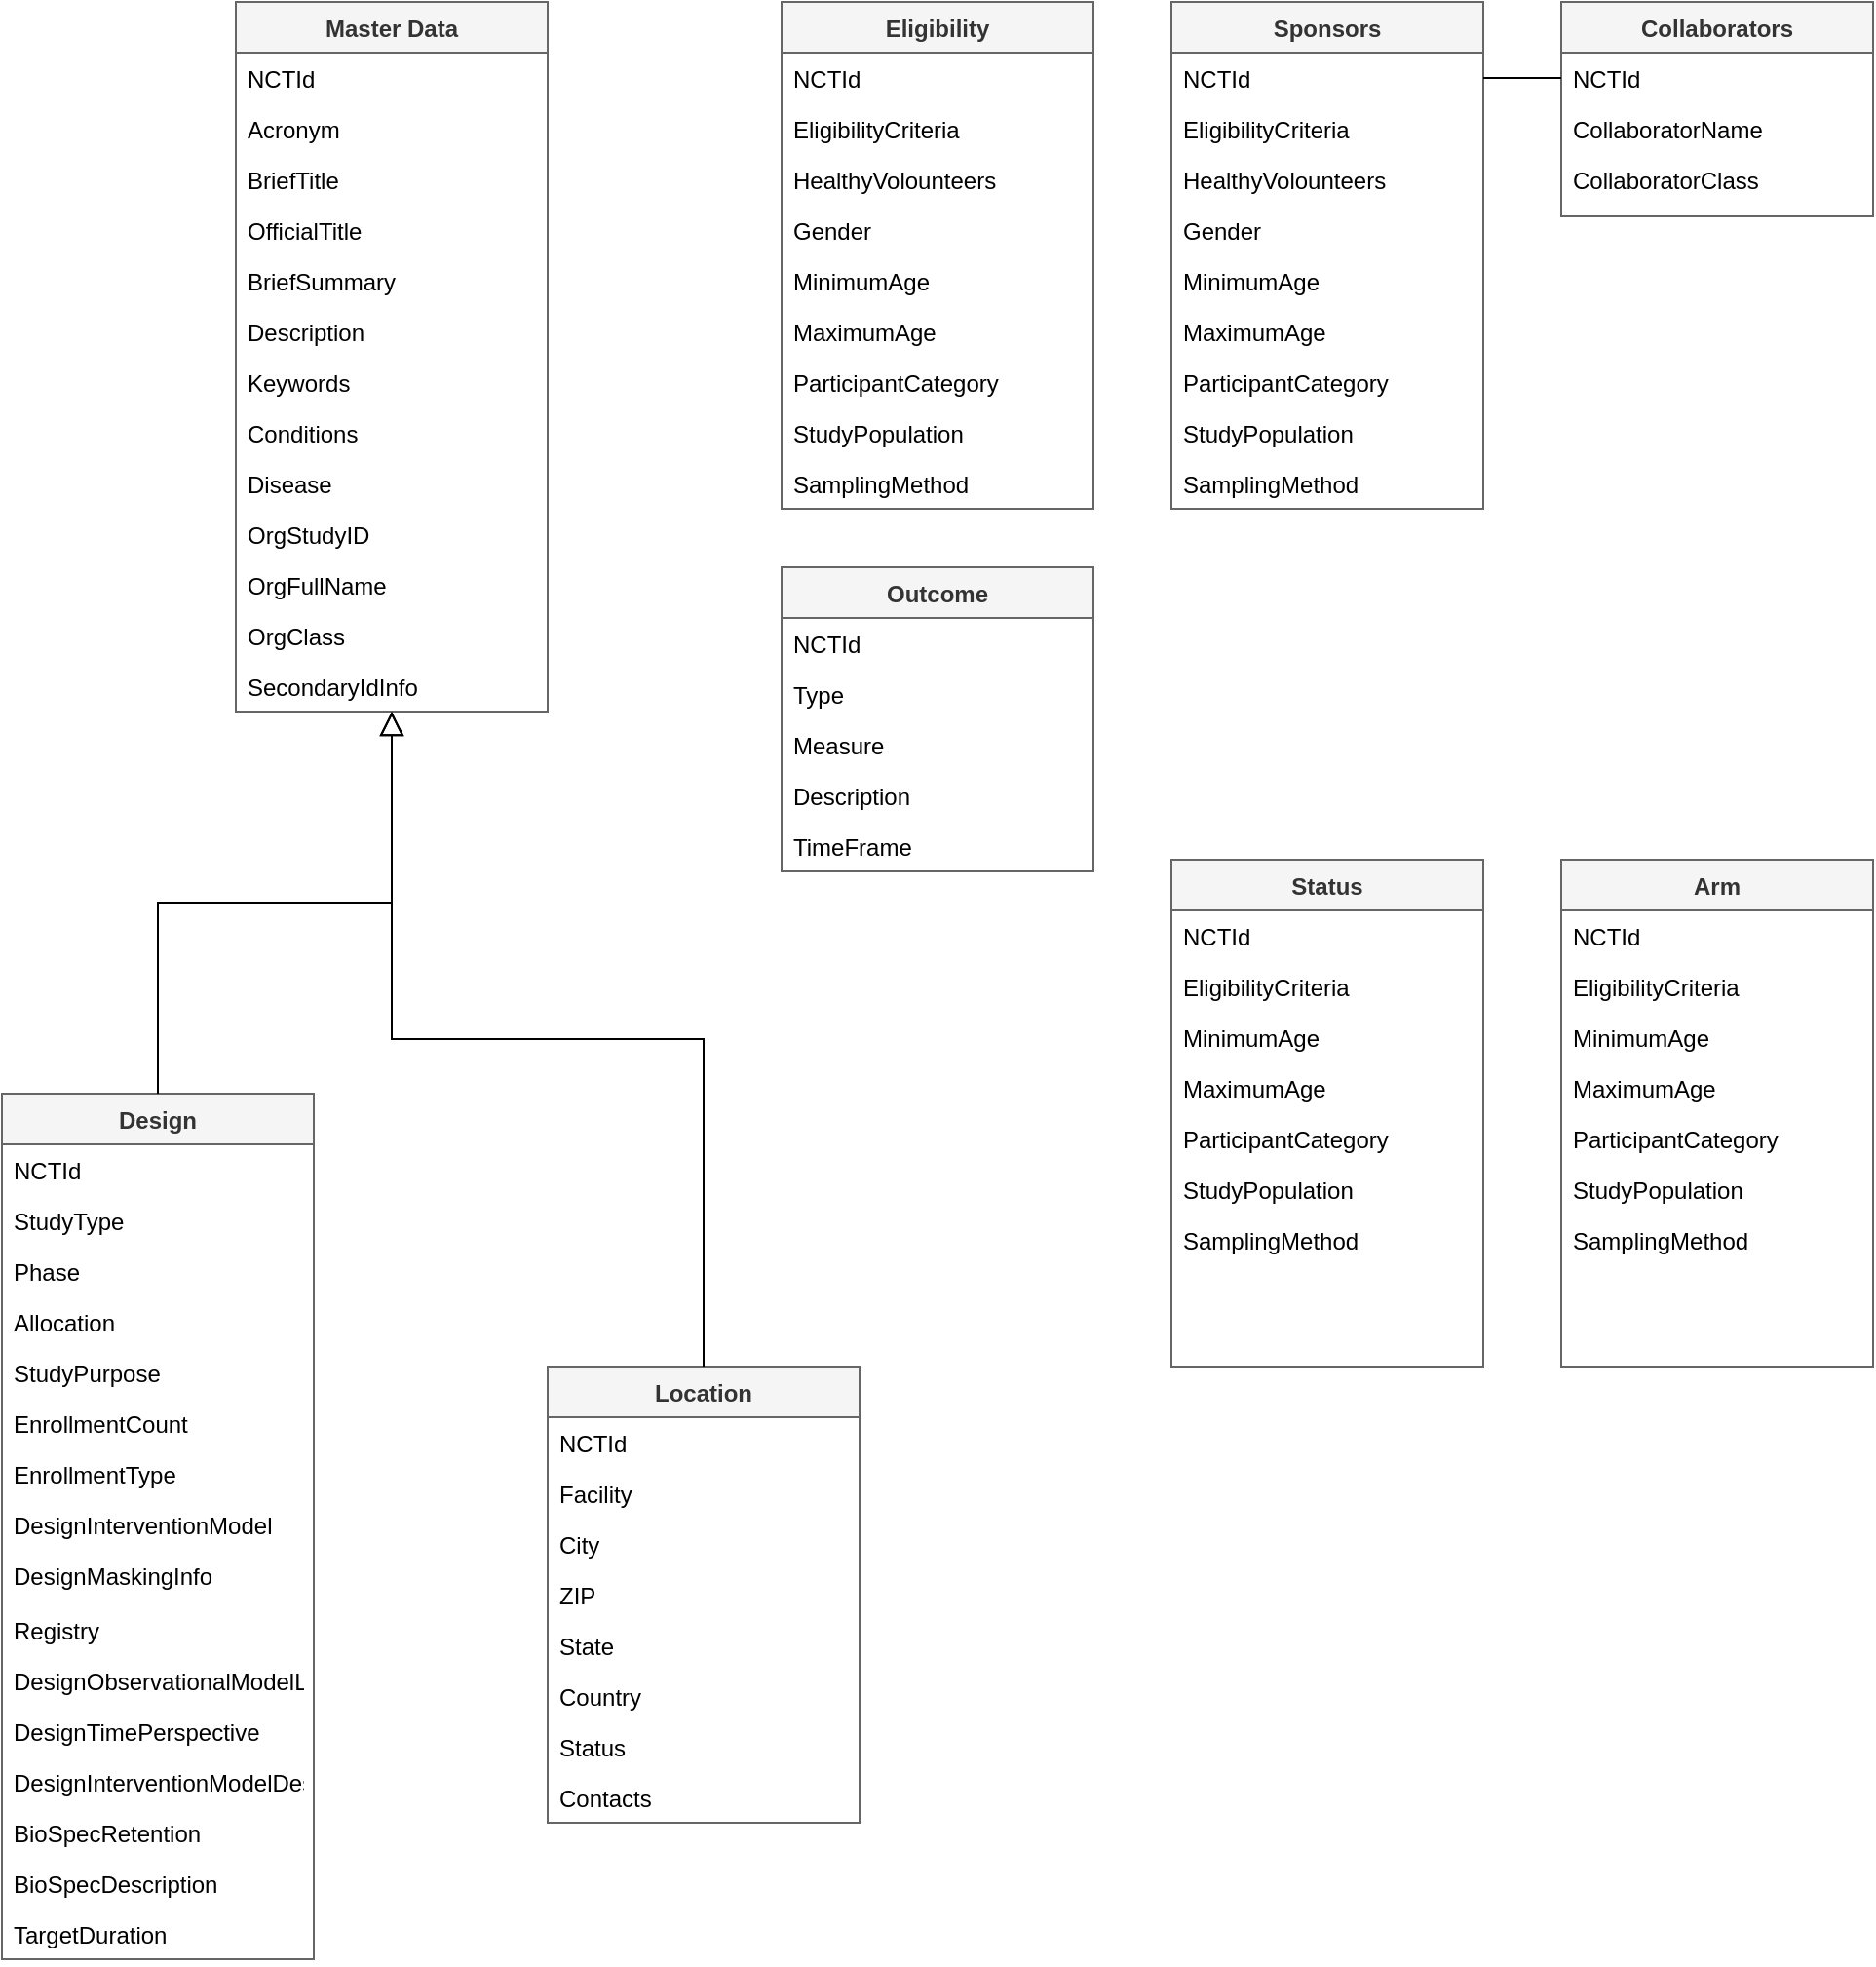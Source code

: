 <mxfile version="22.0.4" type="github">
  <diagram id="C5RBs43oDa-KdzZeNtuy" name="Page-1">
    <mxGraphModel dx="1500" dy="809" grid="1" gridSize="10" guides="1" tooltips="1" connect="1" arrows="1" fold="1" page="1" pageScale="1" pageWidth="827" pageHeight="1169" math="0" shadow="0">
      <root>
        <mxCell id="WIyWlLk6GJQsqaUBKTNV-0" />
        <mxCell id="WIyWlLk6GJQsqaUBKTNV-1" parent="WIyWlLk6GJQsqaUBKTNV-0" />
        <mxCell id="zkfFHV4jXpPFQw0GAbJ--0" value="Master Data" style="swimlane;fontStyle=1;align=center;verticalAlign=top;childLayout=stackLayout;horizontal=1;startSize=26;horizontalStack=0;resizeParent=1;resizeLast=0;collapsible=1;marginBottom=0;rounded=0;shadow=0;strokeWidth=1;labelBackgroundColor=none;fillColor=#f5f5f5;fontColor=#333333;strokeColor=#666666;" parent="WIyWlLk6GJQsqaUBKTNV-1" vertex="1">
          <mxGeometry x="200" y="40" width="160" height="364" as="geometry">
            <mxRectangle x="230" y="140" width="160" height="26" as="alternateBounds" />
          </mxGeometry>
        </mxCell>
        <mxCell id="zkfFHV4jXpPFQw0GAbJ--3" value="NCTId" style="text;align=left;verticalAlign=top;spacingLeft=4;spacingRight=4;overflow=hidden;rotatable=0;points=[[0,0.5],[1,0.5]];portConstraint=eastwest;rounded=0;shadow=0;html=0;" parent="zkfFHV4jXpPFQw0GAbJ--0" vertex="1">
          <mxGeometry y="26" width="160" height="26" as="geometry" />
        </mxCell>
        <mxCell id="zkfFHV4jXpPFQw0GAbJ--1" value="Acronym" style="text;align=left;verticalAlign=top;spacingLeft=4;spacingRight=4;overflow=hidden;rotatable=0;points=[[0,0.5],[1,0.5]];portConstraint=eastwest;" parent="zkfFHV4jXpPFQw0GAbJ--0" vertex="1">
          <mxGeometry y="52" width="160" height="26" as="geometry" />
        </mxCell>
        <mxCell id="oVk5hNK8QP9wnkjPrbVl-4" value="BriefTitle" style="text;align=left;verticalAlign=top;spacingLeft=4;spacingRight=4;overflow=hidden;rotatable=0;points=[[0,0.5],[1,0.5]];portConstraint=eastwest;rounded=0;shadow=0;html=0;" parent="zkfFHV4jXpPFQw0GAbJ--0" vertex="1">
          <mxGeometry y="78" width="160" height="26" as="geometry" />
        </mxCell>
        <mxCell id="alWM_vylCskYDQB-iu7o-1" value="OfficialTitle" style="text;align=left;verticalAlign=top;spacingLeft=4;spacingRight=4;overflow=hidden;rotatable=0;points=[[0,0.5],[1,0.5]];portConstraint=eastwest;rounded=0;shadow=0;html=0;" parent="zkfFHV4jXpPFQw0GAbJ--0" vertex="1">
          <mxGeometry y="104" width="160" height="26" as="geometry" />
        </mxCell>
        <mxCell id="alWM_vylCskYDQB-iu7o-2" value="BriefSummary" style="text;align=left;verticalAlign=top;spacingLeft=4;spacingRight=4;overflow=hidden;rotatable=0;points=[[0,0.5],[1,0.5]];portConstraint=eastwest;rounded=0;shadow=0;html=0;" parent="zkfFHV4jXpPFQw0GAbJ--0" vertex="1">
          <mxGeometry y="130" width="160" height="26" as="geometry" />
        </mxCell>
        <mxCell id="alWM_vylCskYDQB-iu7o-5" value="Description" style="text;align=left;verticalAlign=top;spacingLeft=4;spacingRight=4;overflow=hidden;rotatable=0;points=[[0,0.5],[1,0.5]];portConstraint=eastwest;rounded=0;shadow=0;html=0;" parent="zkfFHV4jXpPFQw0GAbJ--0" vertex="1">
          <mxGeometry y="156" width="160" height="26" as="geometry" />
        </mxCell>
        <mxCell id="alWM_vylCskYDQB-iu7o-4" value="Keywords" style="text;align=left;verticalAlign=top;spacingLeft=4;spacingRight=4;overflow=hidden;rotatable=0;points=[[0,0.5],[1,0.5]];portConstraint=eastwest;rounded=0;shadow=0;html=0;" parent="zkfFHV4jXpPFQw0GAbJ--0" vertex="1">
          <mxGeometry y="182" width="160" height="26" as="geometry" />
        </mxCell>
        <mxCell id="alWM_vylCskYDQB-iu7o-3" value="Conditions" style="text;align=left;verticalAlign=top;spacingLeft=4;spacingRight=4;overflow=hidden;rotatable=0;points=[[0,0.5],[1,0.5]];portConstraint=eastwest;rounded=0;shadow=0;html=0;" parent="zkfFHV4jXpPFQw0GAbJ--0" vertex="1">
          <mxGeometry y="208" width="160" height="26" as="geometry" />
        </mxCell>
        <mxCell id="oVk5hNK8QP9wnkjPrbVl-3" value="Disease" style="text;align=left;verticalAlign=top;spacingLeft=4;spacingRight=4;overflow=hidden;rotatable=0;points=[[0,0.5],[1,0.5]];portConstraint=eastwest;rounded=0;shadow=0;html=0;" parent="zkfFHV4jXpPFQw0GAbJ--0" vertex="1">
          <mxGeometry y="234" width="160" height="26" as="geometry" />
        </mxCell>
        <mxCell id="oVk5hNK8QP9wnkjPrbVl-2" value="OrgStudyID" style="text;align=left;verticalAlign=top;spacingLeft=4;spacingRight=4;overflow=hidden;rotatable=0;points=[[0,0.5],[1,0.5]];portConstraint=eastwest;rounded=0;shadow=0;html=0;" parent="zkfFHV4jXpPFQw0GAbJ--0" vertex="1">
          <mxGeometry y="260" width="160" height="26" as="geometry" />
        </mxCell>
        <mxCell id="oVk5hNK8QP9wnkjPrbVl-1" value="OrgFullName" style="text;align=left;verticalAlign=top;spacingLeft=4;spacingRight=4;overflow=hidden;rotatable=0;points=[[0,0.5],[1,0.5]];portConstraint=eastwest;rounded=0;shadow=0;html=0;" parent="zkfFHV4jXpPFQw0GAbJ--0" vertex="1">
          <mxGeometry y="286" width="160" height="26" as="geometry" />
        </mxCell>
        <mxCell id="oVk5hNK8QP9wnkjPrbVl-0" value="OrgClass" style="text;align=left;verticalAlign=top;spacingLeft=4;spacingRight=4;overflow=hidden;rotatable=0;points=[[0,0.5],[1,0.5]];portConstraint=eastwest;rounded=0;shadow=0;html=0;" parent="zkfFHV4jXpPFQw0GAbJ--0" vertex="1">
          <mxGeometry y="312" width="160" height="26" as="geometry" />
        </mxCell>
        <mxCell id="oVk5hNK8QP9wnkjPrbVl-5" value="SecondaryIdInfo" style="text;align=left;verticalAlign=top;spacingLeft=4;spacingRight=4;overflow=hidden;rotatable=0;points=[[0,0.5],[1,0.5]];portConstraint=eastwest;rounded=0;shadow=0;html=0;" parent="zkfFHV4jXpPFQw0GAbJ--0" vertex="1">
          <mxGeometry y="338" width="160" height="26" as="geometry" />
        </mxCell>
        <mxCell id="zkfFHV4jXpPFQw0GAbJ--6" value="Design" style="swimlane;fontStyle=1;align=center;verticalAlign=top;childLayout=stackLayout;horizontal=1;startSize=26;horizontalStack=0;resizeParent=1;resizeLast=0;collapsible=1;marginBottom=0;rounded=0;shadow=0;strokeWidth=1;fillColor=#f5f5f5;fontColor=#333333;strokeColor=#666666;" parent="WIyWlLk6GJQsqaUBKTNV-1" vertex="1">
          <mxGeometry x="80" y="600" width="160" height="444" as="geometry">
            <mxRectangle x="130" y="380" width="160" height="26" as="alternateBounds" />
          </mxGeometry>
        </mxCell>
        <mxCell id="zkfFHV4jXpPFQw0GAbJ--8" value="NCTId" style="text;align=left;verticalAlign=top;spacingLeft=4;spacingRight=4;overflow=hidden;rotatable=0;points=[[0,0.5],[1,0.5]];portConstraint=eastwest;rounded=0;shadow=0;html=0;" parent="zkfFHV4jXpPFQw0GAbJ--6" vertex="1">
          <mxGeometry y="26" width="160" height="26" as="geometry" />
        </mxCell>
        <mxCell id="oVk5hNK8QP9wnkjPrbVl-53" value="StudyType" style="text;align=left;verticalAlign=top;spacingLeft=4;spacingRight=4;overflow=hidden;rotatable=0;points=[[0,0.5],[1,0.5]];portConstraint=eastwest;rounded=0;shadow=0;html=0;" parent="zkfFHV4jXpPFQw0GAbJ--6" vertex="1">
          <mxGeometry y="52" width="160" height="26" as="geometry" />
        </mxCell>
        <mxCell id="oVk5hNK8QP9wnkjPrbVl-52" value="Phase" style="text;align=left;verticalAlign=top;spacingLeft=4;spacingRight=4;overflow=hidden;rotatable=0;points=[[0,0.5],[1,0.5]];portConstraint=eastwest;rounded=0;shadow=0;html=0;" parent="zkfFHV4jXpPFQw0GAbJ--6" vertex="1">
          <mxGeometry y="78" width="160" height="26" as="geometry" />
        </mxCell>
        <mxCell id="oVk5hNK8QP9wnkjPrbVl-51" value="Allocation" style="text;align=left;verticalAlign=top;spacingLeft=4;spacingRight=4;overflow=hidden;rotatable=0;points=[[0,0.5],[1,0.5]];portConstraint=eastwest;rounded=0;shadow=0;html=0;" parent="zkfFHV4jXpPFQw0GAbJ--6" vertex="1">
          <mxGeometry y="104" width="160" height="26" as="geometry" />
        </mxCell>
        <mxCell id="oVk5hNK8QP9wnkjPrbVl-49" value="StudyPurpose" style="text;align=left;verticalAlign=top;spacingLeft=4;spacingRight=4;overflow=hidden;rotatable=0;points=[[0,0.5],[1,0.5]];portConstraint=eastwest;rounded=0;shadow=0;html=0;" parent="zkfFHV4jXpPFQw0GAbJ--6" vertex="1">
          <mxGeometry y="130" width="160" height="26" as="geometry" />
        </mxCell>
        <mxCell id="oVk5hNK8QP9wnkjPrbVl-47" value="EnrollmentCount" style="text;align=left;verticalAlign=top;spacingLeft=4;spacingRight=4;overflow=hidden;rotatable=0;points=[[0,0.5],[1,0.5]];portConstraint=eastwest;rounded=0;shadow=0;html=0;" parent="zkfFHV4jXpPFQw0GAbJ--6" vertex="1">
          <mxGeometry y="156" width="160" height="26" as="geometry" />
        </mxCell>
        <mxCell id="oVk5hNK8QP9wnkjPrbVl-46" value="EnrollmentType" style="text;align=left;verticalAlign=top;spacingLeft=4;spacingRight=4;overflow=hidden;rotatable=0;points=[[0,0.5],[1,0.5]];portConstraint=eastwest;rounded=0;shadow=0;html=0;" parent="zkfFHV4jXpPFQw0GAbJ--6" vertex="1">
          <mxGeometry y="182" width="160" height="26" as="geometry" />
        </mxCell>
        <mxCell id="oVk5hNK8QP9wnkjPrbVl-50" value="DesignInterventionModel" style="text;align=left;verticalAlign=top;spacingLeft=4;spacingRight=4;overflow=hidden;rotatable=0;points=[[0,0.5],[1,0.5]];portConstraint=eastwest;rounded=0;shadow=0;html=0;" parent="zkfFHV4jXpPFQw0GAbJ--6" vertex="1">
          <mxGeometry y="208" width="160" height="26" as="geometry" />
        </mxCell>
        <mxCell id="oVk5hNK8QP9wnkjPrbVl-48" value="DesignMaskingInfo" style="text;align=left;verticalAlign=top;spacingLeft=4;spacingRight=4;overflow=hidden;rotatable=0;points=[[0,0.5],[1,0.5]];portConstraint=eastwest;rounded=0;shadow=0;html=0;" parent="zkfFHV4jXpPFQw0GAbJ--6" vertex="1">
          <mxGeometry y="234" width="160" height="28" as="geometry" />
        </mxCell>
        <mxCell id="oVk5hNK8QP9wnkjPrbVl-45" value="Registry" style="text;align=left;verticalAlign=top;spacingLeft=4;spacingRight=4;overflow=hidden;rotatable=0;points=[[0,0.5],[1,0.5]];portConstraint=eastwest;rounded=0;shadow=0;html=0;" parent="zkfFHV4jXpPFQw0GAbJ--6" vertex="1">
          <mxGeometry y="262" width="160" height="26" as="geometry" />
        </mxCell>
        <mxCell id="oVk5hNK8QP9wnkjPrbVl-44" value="DesignObservationalModelList" style="text;align=left;verticalAlign=top;spacingLeft=4;spacingRight=4;overflow=hidden;rotatable=0;points=[[0,0.5],[1,0.5]];portConstraint=eastwest;rounded=0;shadow=0;html=0;" parent="zkfFHV4jXpPFQw0GAbJ--6" vertex="1">
          <mxGeometry y="288" width="160" height="26" as="geometry" />
        </mxCell>
        <mxCell id="oVk5hNK8QP9wnkjPrbVl-57" value="DesignTimePerspective" style="text;align=left;verticalAlign=top;spacingLeft=4;spacingRight=4;overflow=hidden;rotatable=0;points=[[0,0.5],[1,0.5]];portConstraint=eastwest;rounded=0;shadow=0;html=0;" parent="zkfFHV4jXpPFQw0GAbJ--6" vertex="1">
          <mxGeometry y="314" width="160" height="26" as="geometry" />
        </mxCell>
        <mxCell id="oVk5hNK8QP9wnkjPrbVl-56" value="DesignInterventionModelDescription" style="text;align=left;verticalAlign=top;spacingLeft=4;spacingRight=4;overflow=hidden;rotatable=0;points=[[0,0.5],[1,0.5]];portConstraint=eastwest;rounded=0;shadow=0;html=0;" parent="zkfFHV4jXpPFQw0GAbJ--6" vertex="1">
          <mxGeometry y="340" width="160" height="26" as="geometry" />
        </mxCell>
        <mxCell id="oVk5hNK8QP9wnkjPrbVl-55" value="BioSpecRetention" style="text;align=left;verticalAlign=top;spacingLeft=4;spacingRight=4;overflow=hidden;rotatable=0;points=[[0,0.5],[1,0.5]];portConstraint=eastwest;rounded=0;shadow=0;html=0;" parent="zkfFHV4jXpPFQw0GAbJ--6" vertex="1">
          <mxGeometry y="366" width="160" height="26" as="geometry" />
        </mxCell>
        <mxCell id="oVk5hNK8QP9wnkjPrbVl-54" value="BioSpecDescription" style="text;align=left;verticalAlign=top;spacingLeft=4;spacingRight=4;overflow=hidden;rotatable=0;points=[[0,0.5],[1,0.5]];portConstraint=eastwest;rounded=0;shadow=0;html=0;" parent="zkfFHV4jXpPFQw0GAbJ--6" vertex="1">
          <mxGeometry y="392" width="160" height="26" as="geometry" />
        </mxCell>
        <mxCell id="oVk5hNK8QP9wnkjPrbVl-58" value="TargetDuration" style="text;align=left;verticalAlign=top;spacingLeft=4;spacingRight=4;overflow=hidden;rotatable=0;points=[[0,0.5],[1,0.5]];portConstraint=eastwest;rounded=0;shadow=0;html=0;" parent="zkfFHV4jXpPFQw0GAbJ--6" vertex="1">
          <mxGeometry y="418" width="160" height="26" as="geometry" />
        </mxCell>
        <mxCell id="zkfFHV4jXpPFQw0GAbJ--12" value="" style="endArrow=block;endSize=10;endFill=0;shadow=0;strokeWidth=1;rounded=0;edgeStyle=elbowEdgeStyle;elbow=vertical;" parent="WIyWlLk6GJQsqaUBKTNV-1" source="zkfFHV4jXpPFQw0GAbJ--6" target="zkfFHV4jXpPFQw0GAbJ--0" edge="1">
          <mxGeometry width="160" relative="1" as="geometry">
            <mxPoint x="200" y="203" as="sourcePoint" />
            <mxPoint x="200" y="203" as="targetPoint" />
          </mxGeometry>
        </mxCell>
        <mxCell id="zkfFHV4jXpPFQw0GAbJ--13" value="Location" style="swimlane;fontStyle=1;align=center;verticalAlign=top;childLayout=stackLayout;horizontal=1;startSize=26;horizontalStack=0;resizeParent=1;resizeLast=0;collapsible=1;marginBottom=0;rounded=0;shadow=0;strokeWidth=1;fillColor=#f5f5f5;fontColor=#333333;strokeColor=#666666;" parent="WIyWlLk6GJQsqaUBKTNV-1" vertex="1">
          <mxGeometry x="360" y="740" width="160" height="234" as="geometry">
            <mxRectangle x="340" y="380" width="170" height="26" as="alternateBounds" />
          </mxGeometry>
        </mxCell>
        <mxCell id="zkfFHV4jXpPFQw0GAbJ--14" value="NCTId" style="text;align=left;verticalAlign=top;spacingLeft=4;spacingRight=4;overflow=hidden;rotatable=0;points=[[0,0.5],[1,0.5]];portConstraint=eastwest;" parent="zkfFHV4jXpPFQw0GAbJ--13" vertex="1">
          <mxGeometry y="26" width="160" height="26" as="geometry" />
        </mxCell>
        <mxCell id="oVk5hNK8QP9wnkjPrbVl-65" value="Facility" style="text;align=left;verticalAlign=top;spacingLeft=4;spacingRight=4;overflow=hidden;rotatable=0;points=[[0,0.5],[1,0.5]];portConstraint=eastwest;" parent="zkfFHV4jXpPFQw0GAbJ--13" vertex="1">
          <mxGeometry y="52" width="160" height="26" as="geometry" />
        </mxCell>
        <mxCell id="oVk5hNK8QP9wnkjPrbVl-64" value="City" style="text;align=left;verticalAlign=top;spacingLeft=4;spacingRight=4;overflow=hidden;rotatable=0;points=[[0,0.5],[1,0.5]];portConstraint=eastwest;" parent="zkfFHV4jXpPFQw0GAbJ--13" vertex="1">
          <mxGeometry y="78" width="160" height="26" as="geometry" />
        </mxCell>
        <mxCell id="oVk5hNK8QP9wnkjPrbVl-63" value="ZIP" style="text;align=left;verticalAlign=top;spacingLeft=4;spacingRight=4;overflow=hidden;rotatable=0;points=[[0,0.5],[1,0.5]];portConstraint=eastwest;" parent="zkfFHV4jXpPFQw0GAbJ--13" vertex="1">
          <mxGeometry y="104" width="160" height="26" as="geometry" />
        </mxCell>
        <mxCell id="oVk5hNK8QP9wnkjPrbVl-61" value="State" style="text;align=left;verticalAlign=top;spacingLeft=4;spacingRight=4;overflow=hidden;rotatable=0;points=[[0,0.5],[1,0.5]];portConstraint=eastwest;" parent="zkfFHV4jXpPFQw0GAbJ--13" vertex="1">
          <mxGeometry y="130" width="160" height="26" as="geometry" />
        </mxCell>
        <mxCell id="oVk5hNK8QP9wnkjPrbVl-62" value="Country" style="text;align=left;verticalAlign=top;spacingLeft=4;spacingRight=4;overflow=hidden;rotatable=0;points=[[0,0.5],[1,0.5]];portConstraint=eastwest;" parent="zkfFHV4jXpPFQw0GAbJ--13" vertex="1">
          <mxGeometry y="156" width="160" height="26" as="geometry" />
        </mxCell>
        <mxCell id="oVk5hNK8QP9wnkjPrbVl-60" value="Status" style="text;align=left;verticalAlign=top;spacingLeft=4;spacingRight=4;overflow=hidden;rotatable=0;points=[[0,0.5],[1,0.5]];portConstraint=eastwest;" parent="zkfFHV4jXpPFQw0GAbJ--13" vertex="1">
          <mxGeometry y="182" width="160" height="26" as="geometry" />
        </mxCell>
        <mxCell id="oVk5hNK8QP9wnkjPrbVl-59" value="Contacts" style="text;align=left;verticalAlign=top;spacingLeft=4;spacingRight=4;overflow=hidden;rotatable=0;points=[[0,0.5],[1,0.5]];portConstraint=eastwest;" parent="zkfFHV4jXpPFQw0GAbJ--13" vertex="1">
          <mxGeometry y="208" width="160" height="26" as="geometry" />
        </mxCell>
        <mxCell id="zkfFHV4jXpPFQw0GAbJ--16" value="" style="endArrow=block;endSize=10;endFill=0;shadow=0;strokeWidth=1;rounded=0;edgeStyle=elbowEdgeStyle;elbow=vertical;" parent="WIyWlLk6GJQsqaUBKTNV-1" source="zkfFHV4jXpPFQw0GAbJ--13" target="zkfFHV4jXpPFQw0GAbJ--0" edge="1">
          <mxGeometry width="160" relative="1" as="geometry">
            <mxPoint x="210" y="373" as="sourcePoint" />
            <mxPoint x="310" y="271" as="targetPoint" />
          </mxGeometry>
        </mxCell>
        <mxCell id="alWM_vylCskYDQB-iu7o-15" value="Outcome" style="swimlane;fontStyle=1;align=center;verticalAlign=top;childLayout=stackLayout;horizontal=1;startSize=26;horizontalStack=0;resizeParent=1;resizeLast=0;collapsible=1;marginBottom=0;rounded=0;shadow=0;strokeWidth=1;fillColor=#f5f5f5;fontColor=#333333;strokeColor=#666666;" parent="WIyWlLk6GJQsqaUBKTNV-1" vertex="1">
          <mxGeometry x="480" y="330" width="160" height="156" as="geometry">
            <mxRectangle x="340" y="380" width="170" height="26" as="alternateBounds" />
          </mxGeometry>
        </mxCell>
        <mxCell id="oVk5hNK8QP9wnkjPrbVl-7" value="NCTId" style="text;align=left;verticalAlign=top;spacingLeft=4;spacingRight=4;overflow=hidden;rotatable=0;points=[[0,0.5],[1,0.5]];portConstraint=eastwest;" parent="alWM_vylCskYDQB-iu7o-15" vertex="1">
          <mxGeometry y="26" width="160" height="26" as="geometry" />
        </mxCell>
        <mxCell id="oVk5hNK8QP9wnkjPrbVl-43" value="Type" style="text;align=left;verticalAlign=top;spacingLeft=4;spacingRight=4;overflow=hidden;rotatable=0;points=[[0,0.5],[1,0.5]];portConstraint=eastwest;" parent="alWM_vylCskYDQB-iu7o-15" vertex="1">
          <mxGeometry y="52" width="160" height="26" as="geometry" />
        </mxCell>
        <mxCell id="alWM_vylCskYDQB-iu7o-21" value="Measure" style="text;align=left;verticalAlign=top;spacingLeft=4;spacingRight=4;overflow=hidden;rotatable=0;points=[[0,0.5],[1,0.5]];portConstraint=eastwest;" parent="alWM_vylCskYDQB-iu7o-15" vertex="1">
          <mxGeometry y="78" width="160" height="26" as="geometry" />
        </mxCell>
        <mxCell id="alWM_vylCskYDQB-iu7o-20" value="Description" style="text;align=left;verticalAlign=top;spacingLeft=4;spacingRight=4;overflow=hidden;rotatable=0;points=[[0,0.5],[1,0.5]];portConstraint=eastwest;" parent="alWM_vylCskYDQB-iu7o-15" vertex="1">
          <mxGeometry y="104" width="160" height="26" as="geometry" />
        </mxCell>
        <mxCell id="alWM_vylCskYDQB-iu7o-19" value="TimeFrame" style="text;align=left;verticalAlign=top;spacingLeft=4;spacingRight=4;overflow=hidden;rotatable=0;points=[[0,0.5],[1,0.5]];portConstraint=eastwest;" parent="alWM_vylCskYDQB-iu7o-15" vertex="1">
          <mxGeometry y="130" width="160" height="26" as="geometry" />
        </mxCell>
        <mxCell id="oVk5hNK8QP9wnkjPrbVl-9" value="Eligibility" style="swimlane;fontStyle=1;align=center;verticalAlign=top;childLayout=stackLayout;horizontal=1;startSize=26;horizontalStack=0;resizeParent=1;resizeLast=0;collapsible=1;marginBottom=0;rounded=0;shadow=0;strokeWidth=1;fillColor=#f5f5f5;fontColor=#333333;strokeColor=#666666;" parent="WIyWlLk6GJQsqaUBKTNV-1" vertex="1">
          <mxGeometry x="480" y="40" width="160" height="260" as="geometry">
            <mxRectangle x="550" y="140" width="160" height="26" as="alternateBounds" />
          </mxGeometry>
        </mxCell>
        <mxCell id="oVk5hNK8QP9wnkjPrbVl-10" value="NCTId" style="text;align=left;verticalAlign=top;spacingLeft=4;spacingRight=4;overflow=hidden;rotatable=0;points=[[0,0.5],[1,0.5]];portConstraint=eastwest;" parent="oVk5hNK8QP9wnkjPrbVl-9" vertex="1">
          <mxGeometry y="26" width="160" height="26" as="geometry" />
        </mxCell>
        <mxCell id="oVk5hNK8QP9wnkjPrbVl-11" value="EligibilityCriteria" style="text;align=left;verticalAlign=top;spacingLeft=4;spacingRight=4;overflow=hidden;rotatable=0;points=[[0,0.5],[1,0.5]];portConstraint=eastwest;rounded=0;shadow=0;html=0;" parent="oVk5hNK8QP9wnkjPrbVl-9" vertex="1">
          <mxGeometry y="52" width="160" height="26" as="geometry" />
        </mxCell>
        <mxCell id="oVk5hNK8QP9wnkjPrbVl-12" value="HealthyVolounteers" style="text;align=left;verticalAlign=top;spacingLeft=4;spacingRight=4;overflow=hidden;rotatable=0;points=[[0,0.5],[1,0.5]];portConstraint=eastwest;rounded=0;shadow=0;html=0;" parent="oVk5hNK8QP9wnkjPrbVl-9" vertex="1">
          <mxGeometry y="78" width="160" height="26" as="geometry" />
        </mxCell>
        <mxCell id="oVk5hNK8QP9wnkjPrbVl-13" value="Gender" style="text;align=left;verticalAlign=top;spacingLeft=4;spacingRight=4;overflow=hidden;rotatable=0;points=[[0,0.5],[1,0.5]];portConstraint=eastwest;rounded=0;shadow=0;html=0;" parent="oVk5hNK8QP9wnkjPrbVl-9" vertex="1">
          <mxGeometry y="104" width="160" height="26" as="geometry" />
        </mxCell>
        <mxCell id="oVk5hNK8QP9wnkjPrbVl-14" value="MinimumAge" style="text;align=left;verticalAlign=top;spacingLeft=4;spacingRight=4;overflow=hidden;rotatable=0;points=[[0,0.5],[1,0.5]];portConstraint=eastwest;rounded=0;shadow=0;html=0;" parent="oVk5hNK8QP9wnkjPrbVl-9" vertex="1">
          <mxGeometry y="130" width="160" height="26" as="geometry" />
        </mxCell>
        <mxCell id="oVk5hNK8QP9wnkjPrbVl-21" value="MaximumAge" style="text;align=left;verticalAlign=top;spacingLeft=4;spacingRight=4;overflow=hidden;rotatable=0;points=[[0,0.5],[1,0.5]];portConstraint=eastwest;rounded=0;shadow=0;html=0;" parent="oVk5hNK8QP9wnkjPrbVl-9" vertex="1">
          <mxGeometry y="156" width="160" height="26" as="geometry" />
        </mxCell>
        <mxCell id="oVk5hNK8QP9wnkjPrbVl-20" value="ParticipantCategory" style="text;align=left;verticalAlign=top;spacingLeft=4;spacingRight=4;overflow=hidden;rotatable=0;points=[[0,0.5],[1,0.5]];portConstraint=eastwest;rounded=0;shadow=0;html=0;" parent="oVk5hNK8QP9wnkjPrbVl-9" vertex="1">
          <mxGeometry y="182" width="160" height="26" as="geometry" />
        </mxCell>
        <mxCell id="oVk5hNK8QP9wnkjPrbVl-19" value="StudyPopulation" style="text;align=left;verticalAlign=top;spacingLeft=4;spacingRight=4;overflow=hidden;rotatable=0;points=[[0,0.5],[1,0.5]];portConstraint=eastwest;rounded=0;shadow=0;html=0;" parent="oVk5hNK8QP9wnkjPrbVl-9" vertex="1">
          <mxGeometry y="208" width="160" height="26" as="geometry" />
        </mxCell>
        <mxCell id="oVk5hNK8QP9wnkjPrbVl-18" value="SamplingMethod" style="text;align=left;verticalAlign=top;spacingLeft=4;spacingRight=4;overflow=hidden;rotatable=0;points=[[0,0.5],[1,0.5]];portConstraint=eastwest;rounded=0;shadow=0;html=0;" parent="oVk5hNK8QP9wnkjPrbVl-9" vertex="1">
          <mxGeometry y="234" width="160" height="26" as="geometry" />
        </mxCell>
        <mxCell id="oVk5hNK8QP9wnkjPrbVl-22" value="Sponsors" style="swimlane;fontStyle=1;align=center;verticalAlign=top;childLayout=stackLayout;horizontal=1;startSize=26;horizontalStack=0;resizeParent=1;resizeLast=0;collapsible=1;marginBottom=0;rounded=0;shadow=0;strokeWidth=1;fillColor=#f5f5f5;fontColor=#333333;strokeColor=#666666;" parent="WIyWlLk6GJQsqaUBKTNV-1" vertex="1">
          <mxGeometry x="680" y="40" width="160" height="260" as="geometry">
            <mxRectangle x="550" y="140" width="160" height="26" as="alternateBounds" />
          </mxGeometry>
        </mxCell>
        <mxCell id="oVk5hNK8QP9wnkjPrbVl-23" value="NCTId" style="text;align=left;verticalAlign=top;spacingLeft=4;spacingRight=4;overflow=hidden;rotatable=0;points=[[0,0.5],[1,0.5]];portConstraint=eastwest;" parent="oVk5hNK8QP9wnkjPrbVl-22" vertex="1">
          <mxGeometry y="26" width="160" height="26" as="geometry" />
        </mxCell>
        <mxCell id="oVk5hNK8QP9wnkjPrbVl-24" value="EligibilityCriteria" style="text;align=left;verticalAlign=top;spacingLeft=4;spacingRight=4;overflow=hidden;rotatable=0;points=[[0,0.5],[1,0.5]];portConstraint=eastwest;rounded=0;shadow=0;html=0;" parent="oVk5hNK8QP9wnkjPrbVl-22" vertex="1">
          <mxGeometry y="52" width="160" height="26" as="geometry" />
        </mxCell>
        <mxCell id="oVk5hNK8QP9wnkjPrbVl-25" value="HealthyVolounteers" style="text;align=left;verticalAlign=top;spacingLeft=4;spacingRight=4;overflow=hidden;rotatable=0;points=[[0,0.5],[1,0.5]];portConstraint=eastwest;rounded=0;shadow=0;html=0;" parent="oVk5hNK8QP9wnkjPrbVl-22" vertex="1">
          <mxGeometry y="78" width="160" height="26" as="geometry" />
        </mxCell>
        <mxCell id="oVk5hNK8QP9wnkjPrbVl-26" value="Gender" style="text;align=left;verticalAlign=top;spacingLeft=4;spacingRight=4;overflow=hidden;rotatable=0;points=[[0,0.5],[1,0.5]];portConstraint=eastwest;rounded=0;shadow=0;html=0;" parent="oVk5hNK8QP9wnkjPrbVl-22" vertex="1">
          <mxGeometry y="104" width="160" height="26" as="geometry" />
        </mxCell>
        <mxCell id="oVk5hNK8QP9wnkjPrbVl-27" value="MinimumAge" style="text;align=left;verticalAlign=top;spacingLeft=4;spacingRight=4;overflow=hidden;rotatable=0;points=[[0,0.5],[1,0.5]];portConstraint=eastwest;rounded=0;shadow=0;html=0;" parent="oVk5hNK8QP9wnkjPrbVl-22" vertex="1">
          <mxGeometry y="130" width="160" height="26" as="geometry" />
        </mxCell>
        <mxCell id="oVk5hNK8QP9wnkjPrbVl-28" value="MaximumAge" style="text;align=left;verticalAlign=top;spacingLeft=4;spacingRight=4;overflow=hidden;rotatable=0;points=[[0,0.5],[1,0.5]];portConstraint=eastwest;rounded=0;shadow=0;html=0;" parent="oVk5hNK8QP9wnkjPrbVl-22" vertex="1">
          <mxGeometry y="156" width="160" height="26" as="geometry" />
        </mxCell>
        <mxCell id="oVk5hNK8QP9wnkjPrbVl-29" value="ParticipantCategory" style="text;align=left;verticalAlign=top;spacingLeft=4;spacingRight=4;overflow=hidden;rotatable=0;points=[[0,0.5],[1,0.5]];portConstraint=eastwest;rounded=0;shadow=0;html=0;" parent="oVk5hNK8QP9wnkjPrbVl-22" vertex="1">
          <mxGeometry y="182" width="160" height="26" as="geometry" />
        </mxCell>
        <mxCell id="oVk5hNK8QP9wnkjPrbVl-30" value="StudyPopulation" style="text;align=left;verticalAlign=top;spacingLeft=4;spacingRight=4;overflow=hidden;rotatable=0;points=[[0,0.5],[1,0.5]];portConstraint=eastwest;rounded=0;shadow=0;html=0;" parent="oVk5hNK8QP9wnkjPrbVl-22" vertex="1">
          <mxGeometry y="208" width="160" height="26" as="geometry" />
        </mxCell>
        <mxCell id="oVk5hNK8QP9wnkjPrbVl-31" value="SamplingMethod" style="text;align=left;verticalAlign=top;spacingLeft=4;spacingRight=4;overflow=hidden;rotatable=0;points=[[0,0.5],[1,0.5]];portConstraint=eastwest;rounded=0;shadow=0;html=0;" parent="oVk5hNK8QP9wnkjPrbVl-22" vertex="1">
          <mxGeometry y="234" width="160" height="26" as="geometry" />
        </mxCell>
        <mxCell id="oVk5hNK8QP9wnkjPrbVl-32" value="Collaborators" style="swimlane;fontStyle=1;align=center;verticalAlign=top;childLayout=stackLayout;horizontal=1;startSize=26;horizontalStack=0;resizeParent=1;resizeLast=0;collapsible=1;marginBottom=0;rounded=0;shadow=0;strokeWidth=1;fillColor=#f5f5f5;fontColor=#333333;strokeColor=#666666;" parent="WIyWlLk6GJQsqaUBKTNV-1" vertex="1">
          <mxGeometry x="880" y="40" width="160" height="110" as="geometry">
            <mxRectangle x="550" y="140" width="160" height="26" as="alternateBounds" />
          </mxGeometry>
        </mxCell>
        <mxCell id="oVk5hNK8QP9wnkjPrbVl-33" value="NCTId" style="text;align=left;verticalAlign=top;spacingLeft=4;spacingRight=4;overflow=hidden;rotatable=0;points=[[0,0.5],[1,0.5]];portConstraint=eastwest;" parent="oVk5hNK8QP9wnkjPrbVl-32" vertex="1">
          <mxGeometry y="26" width="160" height="26" as="geometry" />
        </mxCell>
        <mxCell id="oVk5hNK8QP9wnkjPrbVl-34" value="CollaboratorName" style="text;align=left;verticalAlign=top;spacingLeft=4;spacingRight=4;overflow=hidden;rotatable=0;points=[[0,0.5],[1,0.5]];portConstraint=eastwest;rounded=0;shadow=0;html=0;" parent="oVk5hNK8QP9wnkjPrbVl-32" vertex="1">
          <mxGeometry y="52" width="160" height="26" as="geometry" />
        </mxCell>
        <mxCell id="oVk5hNK8QP9wnkjPrbVl-35" value="CollaboratorClass" style="text;align=left;verticalAlign=top;spacingLeft=4;spacingRight=4;overflow=hidden;rotatable=0;points=[[0,0.5],[1,0.5]];portConstraint=eastwest;rounded=0;shadow=0;html=0;" parent="oVk5hNK8QP9wnkjPrbVl-32" vertex="1">
          <mxGeometry y="78" width="160" height="26" as="geometry" />
        </mxCell>
        <mxCell id="oVk5hNK8QP9wnkjPrbVl-42" value="" style="edgeStyle=none;rounded=0;orthogonalLoop=1;jettySize=auto;html=1;entryX=0;entryY=0.5;entryDx=0;entryDy=0;horizontal=1;endArrow=none;endFill=0;exitX=1;exitY=0.5;exitDx=0;exitDy=0;" parent="WIyWlLk6GJQsqaUBKTNV-1" source="oVk5hNK8QP9wnkjPrbVl-23" target="oVk5hNK8QP9wnkjPrbVl-33" edge="1">
          <mxGeometry relative="1" as="geometry" />
        </mxCell>
        <mxCell id="oVk5hNK8QP9wnkjPrbVl-66" value="Status" style="swimlane;fontStyle=1;align=center;verticalAlign=top;childLayout=stackLayout;horizontal=1;startSize=26;horizontalStack=0;resizeParent=1;resizeLast=0;collapsible=1;marginBottom=0;rounded=0;shadow=0;strokeWidth=1;fillColor=#f5f5f5;fontColor=#333333;strokeColor=#666666;" parent="WIyWlLk6GJQsqaUBKTNV-1" vertex="1">
          <mxGeometry x="680" y="480" width="160" height="260" as="geometry">
            <mxRectangle x="550" y="140" width="160" height="26" as="alternateBounds" />
          </mxGeometry>
        </mxCell>
        <mxCell id="oVk5hNK8QP9wnkjPrbVl-67" value="NCTId" style="text;align=left;verticalAlign=top;spacingLeft=4;spacingRight=4;overflow=hidden;rotatable=0;points=[[0,0.5],[1,0.5]];portConstraint=eastwest;" parent="oVk5hNK8QP9wnkjPrbVl-66" vertex="1">
          <mxGeometry y="26" width="160" height="26" as="geometry" />
        </mxCell>
        <mxCell id="oVk5hNK8QP9wnkjPrbVl-68" value="EligibilityCriteria" style="text;align=left;verticalAlign=top;spacingLeft=4;spacingRight=4;overflow=hidden;rotatable=0;points=[[0,0.5],[1,0.5]];portConstraint=eastwest;rounded=0;shadow=0;html=0;" parent="oVk5hNK8QP9wnkjPrbVl-66" vertex="1">
          <mxGeometry y="52" width="160" height="26" as="geometry" />
        </mxCell>
        <mxCell id="oVk5hNK8QP9wnkjPrbVl-71" value="MinimumAge" style="text;align=left;verticalAlign=top;spacingLeft=4;spacingRight=4;overflow=hidden;rotatable=0;points=[[0,0.5],[1,0.5]];portConstraint=eastwest;rounded=0;shadow=0;html=0;" parent="oVk5hNK8QP9wnkjPrbVl-66" vertex="1">
          <mxGeometry y="78" width="160" height="26" as="geometry" />
        </mxCell>
        <mxCell id="oVk5hNK8QP9wnkjPrbVl-72" value="MaximumAge" style="text;align=left;verticalAlign=top;spacingLeft=4;spacingRight=4;overflow=hidden;rotatable=0;points=[[0,0.5],[1,0.5]];portConstraint=eastwest;rounded=0;shadow=0;html=0;" parent="oVk5hNK8QP9wnkjPrbVl-66" vertex="1">
          <mxGeometry y="104" width="160" height="26" as="geometry" />
        </mxCell>
        <mxCell id="oVk5hNK8QP9wnkjPrbVl-73" value="ParticipantCategory" style="text;align=left;verticalAlign=top;spacingLeft=4;spacingRight=4;overflow=hidden;rotatable=0;points=[[0,0.5],[1,0.5]];portConstraint=eastwest;rounded=0;shadow=0;html=0;" parent="oVk5hNK8QP9wnkjPrbVl-66" vertex="1">
          <mxGeometry y="130" width="160" height="26" as="geometry" />
        </mxCell>
        <mxCell id="oVk5hNK8QP9wnkjPrbVl-74" value="StudyPopulation" style="text;align=left;verticalAlign=top;spacingLeft=4;spacingRight=4;overflow=hidden;rotatable=0;points=[[0,0.5],[1,0.5]];portConstraint=eastwest;rounded=0;shadow=0;html=0;" parent="oVk5hNK8QP9wnkjPrbVl-66" vertex="1">
          <mxGeometry y="156" width="160" height="26" as="geometry" />
        </mxCell>
        <mxCell id="oVk5hNK8QP9wnkjPrbVl-75" value="SamplingMethod" style="text;align=left;verticalAlign=top;spacingLeft=4;spacingRight=4;overflow=hidden;rotatable=0;points=[[0,0.5],[1,0.5]];portConstraint=eastwest;rounded=0;shadow=0;html=0;" parent="oVk5hNK8QP9wnkjPrbVl-66" vertex="1">
          <mxGeometry y="182" width="160" height="26" as="geometry" />
        </mxCell>
        <mxCell id="oVk5hNK8QP9wnkjPrbVl-77" style="text;align=left;verticalAlign=top;spacingLeft=4;spacingRight=4;overflow=hidden;rotatable=0;points=[[0,0.5],[1,0.5]];portConstraint=eastwest;rounded=0;shadow=0;html=0;" parent="oVk5hNK8QP9wnkjPrbVl-66" vertex="1">
          <mxGeometry y="208" width="160" height="26" as="geometry" />
        </mxCell>
        <mxCell id="oVk5hNK8QP9wnkjPrbVl-76" style="text;align=left;verticalAlign=top;spacingLeft=4;spacingRight=4;overflow=hidden;rotatable=0;points=[[0,0.5],[1,0.5]];portConstraint=eastwest;rounded=0;shadow=0;html=0;" parent="oVk5hNK8QP9wnkjPrbVl-66" vertex="1">
          <mxGeometry y="234" width="160" height="26" as="geometry" />
        </mxCell>
        <mxCell id="oVk5hNK8QP9wnkjPrbVl-78" value="Arm" style="swimlane;fontStyle=1;align=center;verticalAlign=top;childLayout=stackLayout;horizontal=1;startSize=26;horizontalStack=0;resizeParent=1;resizeLast=0;collapsible=1;marginBottom=0;rounded=0;shadow=0;strokeWidth=1;fillColor=#f5f5f5;fontColor=#333333;strokeColor=#666666;" parent="WIyWlLk6GJQsqaUBKTNV-1" vertex="1">
          <mxGeometry x="880" y="480" width="160" height="260" as="geometry">
            <mxRectangle x="550" y="140" width="160" height="26" as="alternateBounds" />
          </mxGeometry>
        </mxCell>
        <mxCell id="oVk5hNK8QP9wnkjPrbVl-79" value="NCTId" style="text;align=left;verticalAlign=top;spacingLeft=4;spacingRight=4;overflow=hidden;rotatable=0;points=[[0,0.5],[1,0.5]];portConstraint=eastwest;" parent="oVk5hNK8QP9wnkjPrbVl-78" vertex="1">
          <mxGeometry y="26" width="160" height="26" as="geometry" />
        </mxCell>
        <mxCell id="oVk5hNK8QP9wnkjPrbVl-80" value="EligibilityCriteria" style="text;align=left;verticalAlign=top;spacingLeft=4;spacingRight=4;overflow=hidden;rotatable=0;points=[[0,0.5],[1,0.5]];portConstraint=eastwest;rounded=0;shadow=0;html=0;" parent="oVk5hNK8QP9wnkjPrbVl-78" vertex="1">
          <mxGeometry y="52" width="160" height="26" as="geometry" />
        </mxCell>
        <mxCell id="oVk5hNK8QP9wnkjPrbVl-81" value="MinimumAge" style="text;align=left;verticalAlign=top;spacingLeft=4;spacingRight=4;overflow=hidden;rotatable=0;points=[[0,0.5],[1,0.5]];portConstraint=eastwest;rounded=0;shadow=0;html=0;" parent="oVk5hNK8QP9wnkjPrbVl-78" vertex="1">
          <mxGeometry y="78" width="160" height="26" as="geometry" />
        </mxCell>
        <mxCell id="oVk5hNK8QP9wnkjPrbVl-82" value="MaximumAge" style="text;align=left;verticalAlign=top;spacingLeft=4;spacingRight=4;overflow=hidden;rotatable=0;points=[[0,0.5],[1,0.5]];portConstraint=eastwest;rounded=0;shadow=0;html=0;" parent="oVk5hNK8QP9wnkjPrbVl-78" vertex="1">
          <mxGeometry y="104" width="160" height="26" as="geometry" />
        </mxCell>
        <mxCell id="oVk5hNK8QP9wnkjPrbVl-83" value="ParticipantCategory" style="text;align=left;verticalAlign=top;spacingLeft=4;spacingRight=4;overflow=hidden;rotatable=0;points=[[0,0.5],[1,0.5]];portConstraint=eastwest;rounded=0;shadow=0;html=0;" parent="oVk5hNK8QP9wnkjPrbVl-78" vertex="1">
          <mxGeometry y="130" width="160" height="26" as="geometry" />
        </mxCell>
        <mxCell id="oVk5hNK8QP9wnkjPrbVl-84" value="StudyPopulation" style="text;align=left;verticalAlign=top;spacingLeft=4;spacingRight=4;overflow=hidden;rotatable=0;points=[[0,0.5],[1,0.5]];portConstraint=eastwest;rounded=0;shadow=0;html=0;" parent="oVk5hNK8QP9wnkjPrbVl-78" vertex="1">
          <mxGeometry y="156" width="160" height="26" as="geometry" />
        </mxCell>
        <mxCell id="oVk5hNK8QP9wnkjPrbVl-85" value="SamplingMethod" style="text;align=left;verticalAlign=top;spacingLeft=4;spacingRight=4;overflow=hidden;rotatable=0;points=[[0,0.5],[1,0.5]];portConstraint=eastwest;rounded=0;shadow=0;html=0;" parent="oVk5hNK8QP9wnkjPrbVl-78" vertex="1">
          <mxGeometry y="182" width="160" height="26" as="geometry" />
        </mxCell>
        <mxCell id="oVk5hNK8QP9wnkjPrbVl-86" style="text;align=left;verticalAlign=top;spacingLeft=4;spacingRight=4;overflow=hidden;rotatable=0;points=[[0,0.5],[1,0.5]];portConstraint=eastwest;rounded=0;shadow=0;html=0;" parent="oVk5hNK8QP9wnkjPrbVl-78" vertex="1">
          <mxGeometry y="208" width="160" height="26" as="geometry" />
        </mxCell>
        <mxCell id="oVk5hNK8QP9wnkjPrbVl-87" style="text;align=left;verticalAlign=top;spacingLeft=4;spacingRight=4;overflow=hidden;rotatable=0;points=[[0,0.5],[1,0.5]];portConstraint=eastwest;rounded=0;shadow=0;html=0;" parent="oVk5hNK8QP9wnkjPrbVl-78" vertex="1">
          <mxGeometry y="234" width="160" height="26" as="geometry" />
        </mxCell>
      </root>
    </mxGraphModel>
  </diagram>
</mxfile>
